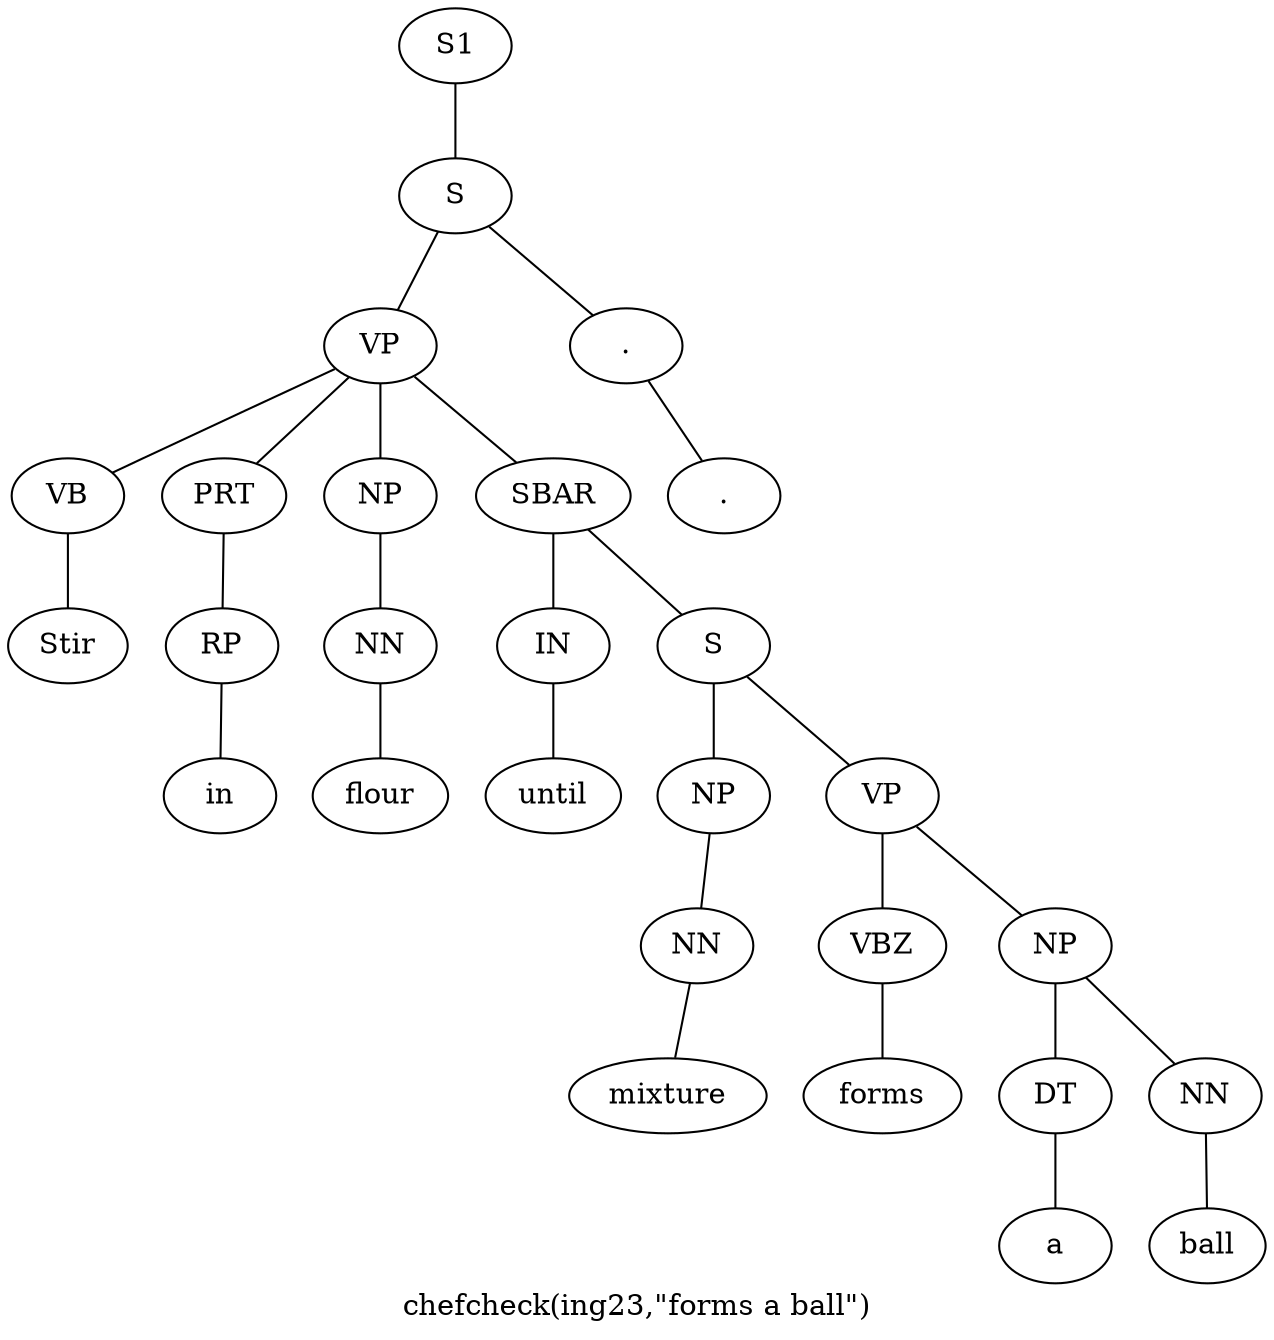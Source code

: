 graph SyntaxGraph {
	label = "chefcheck(ing23,\"forms a ball\")";
	Node0 [label="S1"];
	Node1 [label="S"];
	Node2 [label="VP"];
	Node3 [label="VB"];
	Node4 [label="Stir"];
	Node5 [label="PRT"];
	Node6 [label="RP"];
	Node7 [label="in"];
	Node8 [label="NP"];
	Node9 [label="NN"];
	Node10 [label="flour"];
	Node11 [label="SBAR"];
	Node12 [label="IN"];
	Node13 [label="until"];
	Node14 [label="S"];
	Node15 [label="NP"];
	Node16 [label="NN"];
	Node17 [label="mixture"];
	Node18 [label="VP"];
	Node19 [label="VBZ"];
	Node20 [label="forms"];
	Node21 [label="NP"];
	Node22 [label="DT"];
	Node23 [label="a"];
	Node24 [label="NN"];
	Node25 [label="ball"];
	Node26 [label="."];
	Node27 [label="."];

	Node0 -- Node1;
	Node1 -- Node2;
	Node1 -- Node26;
	Node2 -- Node3;
	Node2 -- Node5;
	Node2 -- Node8;
	Node2 -- Node11;
	Node3 -- Node4;
	Node5 -- Node6;
	Node6 -- Node7;
	Node8 -- Node9;
	Node9 -- Node10;
	Node11 -- Node12;
	Node11 -- Node14;
	Node12 -- Node13;
	Node14 -- Node15;
	Node14 -- Node18;
	Node15 -- Node16;
	Node16 -- Node17;
	Node18 -- Node19;
	Node18 -- Node21;
	Node19 -- Node20;
	Node21 -- Node22;
	Node21 -- Node24;
	Node22 -- Node23;
	Node24 -- Node25;
	Node26 -- Node27;
}